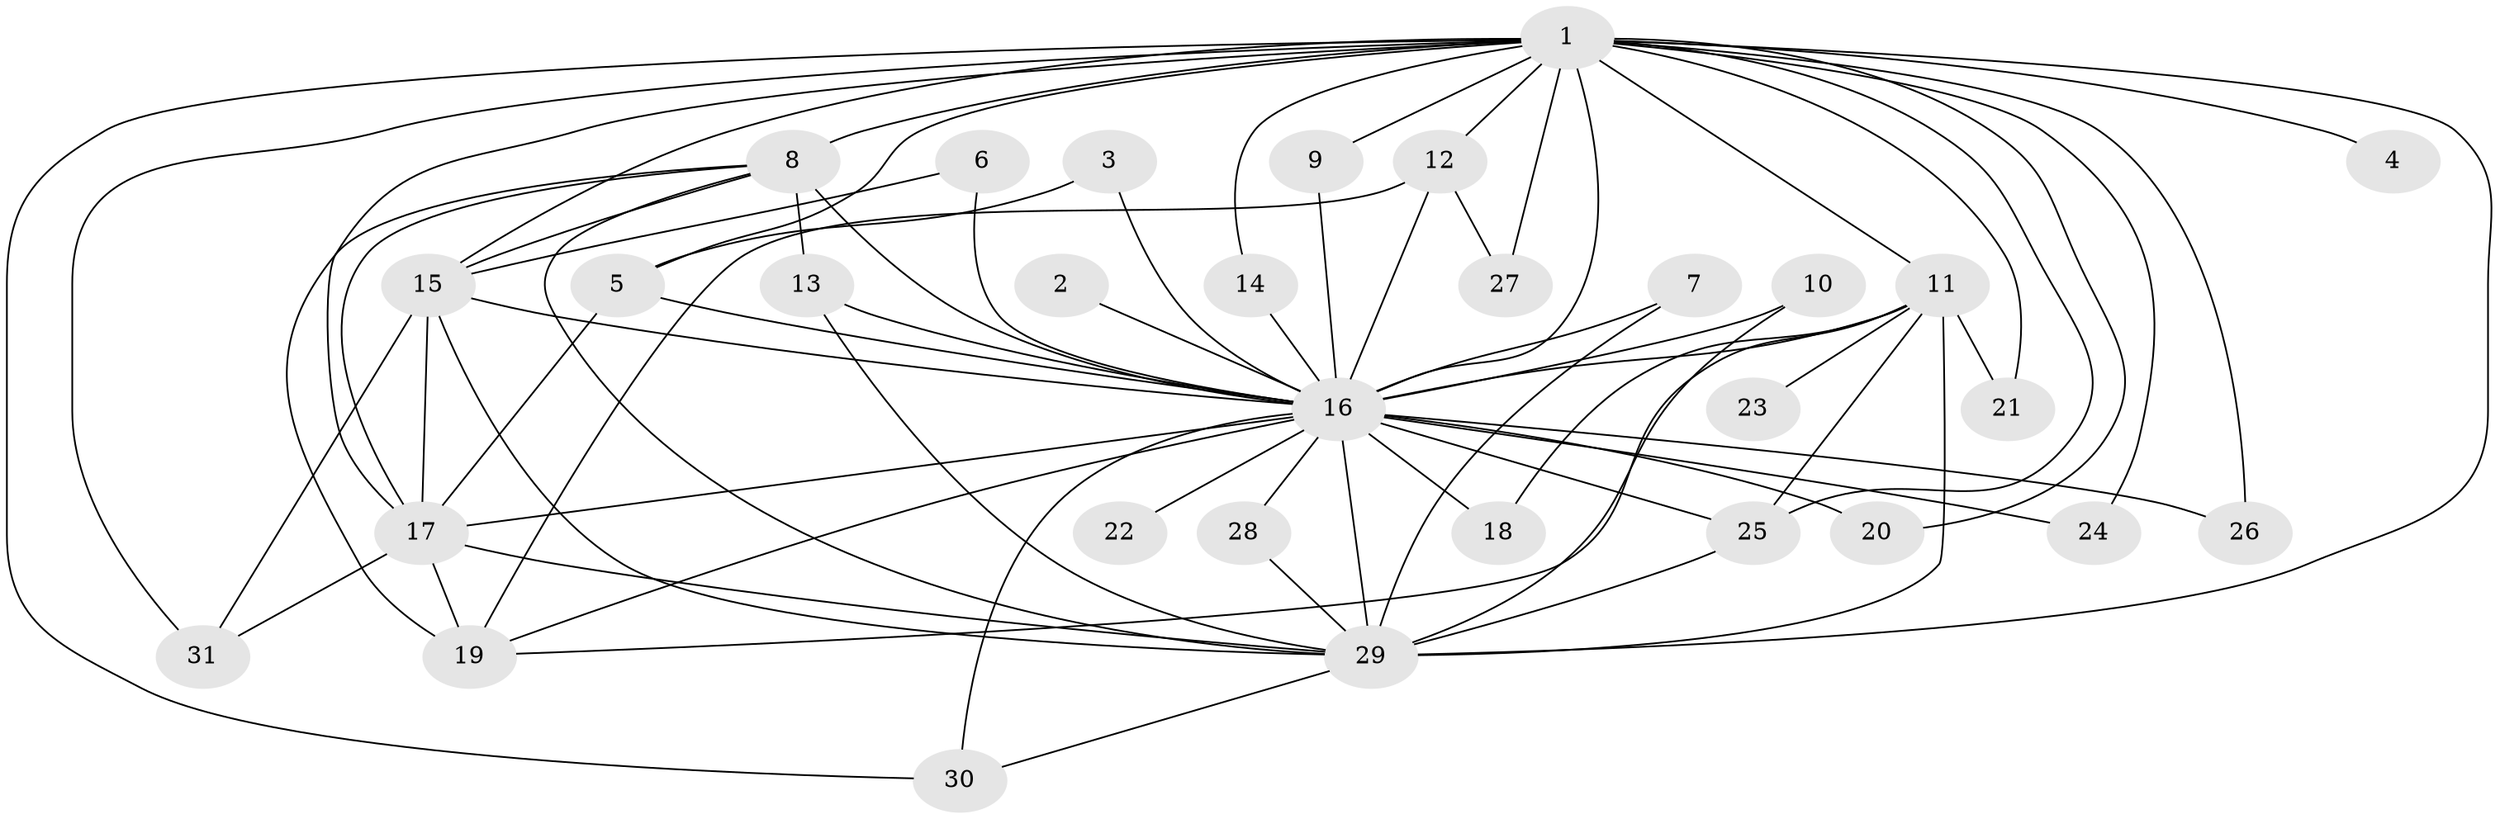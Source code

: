 // original degree distribution, {21: 0.03278688524590164, 9: 0.01639344262295082, 13: 0.01639344262295082, 15: 0.01639344262295082, 14: 0.03278688524590164, 25: 0.01639344262295082, 17: 0.01639344262295082, 12: 0.01639344262295082, 2: 0.5409836065573771, 4: 0.09836065573770492, 10: 0.01639344262295082, 3: 0.18032786885245902}
// Generated by graph-tools (version 1.1) at 2025/49/03/09/25 03:49:44]
// undirected, 31 vertices, 71 edges
graph export_dot {
graph [start="1"]
  node [color=gray90,style=filled];
  1;
  2;
  3;
  4;
  5;
  6;
  7;
  8;
  9;
  10;
  11;
  12;
  13;
  14;
  15;
  16;
  17;
  18;
  19;
  20;
  21;
  22;
  23;
  24;
  25;
  26;
  27;
  28;
  29;
  30;
  31;
  1 -- 4 [weight=1.0];
  1 -- 5 [weight=1.0];
  1 -- 8 [weight=4.0];
  1 -- 9 [weight=1.0];
  1 -- 11 [weight=1.0];
  1 -- 12 [weight=1.0];
  1 -- 14 [weight=1.0];
  1 -- 15 [weight=5.0];
  1 -- 16 [weight=8.0];
  1 -- 17 [weight=4.0];
  1 -- 20 [weight=1.0];
  1 -- 21 [weight=1.0];
  1 -- 24 [weight=1.0];
  1 -- 25 [weight=1.0];
  1 -- 26 [weight=2.0];
  1 -- 27 [weight=1.0];
  1 -- 29 [weight=4.0];
  1 -- 30 [weight=1.0];
  1 -- 31 [weight=1.0];
  2 -- 16 [weight=1.0];
  3 -- 5 [weight=1.0];
  3 -- 16 [weight=1.0];
  5 -- 16 [weight=1.0];
  5 -- 17 [weight=1.0];
  6 -- 15 [weight=1.0];
  6 -- 16 [weight=1.0];
  7 -- 16 [weight=1.0];
  7 -- 29 [weight=1.0];
  8 -- 13 [weight=1.0];
  8 -- 15 [weight=2.0];
  8 -- 16 [weight=2.0];
  8 -- 17 [weight=1.0];
  8 -- 19 [weight=1.0];
  8 -- 29 [weight=1.0];
  9 -- 16 [weight=1.0];
  10 -- 16 [weight=1.0];
  10 -- 29 [weight=1.0];
  11 -- 16 [weight=2.0];
  11 -- 18 [weight=1.0];
  11 -- 19 [weight=1.0];
  11 -- 21 [weight=1.0];
  11 -- 23 [weight=2.0];
  11 -- 25 [weight=1.0];
  11 -- 29 [weight=1.0];
  12 -- 16 [weight=1.0];
  12 -- 19 [weight=1.0];
  12 -- 27 [weight=1.0];
  13 -- 16 [weight=1.0];
  13 -- 29 [weight=1.0];
  14 -- 16 [weight=2.0];
  15 -- 16 [weight=3.0];
  15 -- 17 [weight=1.0];
  15 -- 29 [weight=1.0];
  15 -- 31 [weight=1.0];
  16 -- 17 [weight=2.0];
  16 -- 18 [weight=2.0];
  16 -- 19 [weight=1.0];
  16 -- 20 [weight=1.0];
  16 -- 22 [weight=2.0];
  16 -- 24 [weight=1.0];
  16 -- 25 [weight=1.0];
  16 -- 26 [weight=2.0];
  16 -- 28 [weight=1.0];
  16 -- 29 [weight=2.0];
  16 -- 30 [weight=1.0];
  17 -- 19 [weight=2.0];
  17 -- 29 [weight=1.0];
  17 -- 31 [weight=1.0];
  25 -- 29 [weight=1.0];
  28 -- 29 [weight=1.0];
  29 -- 30 [weight=1.0];
}
